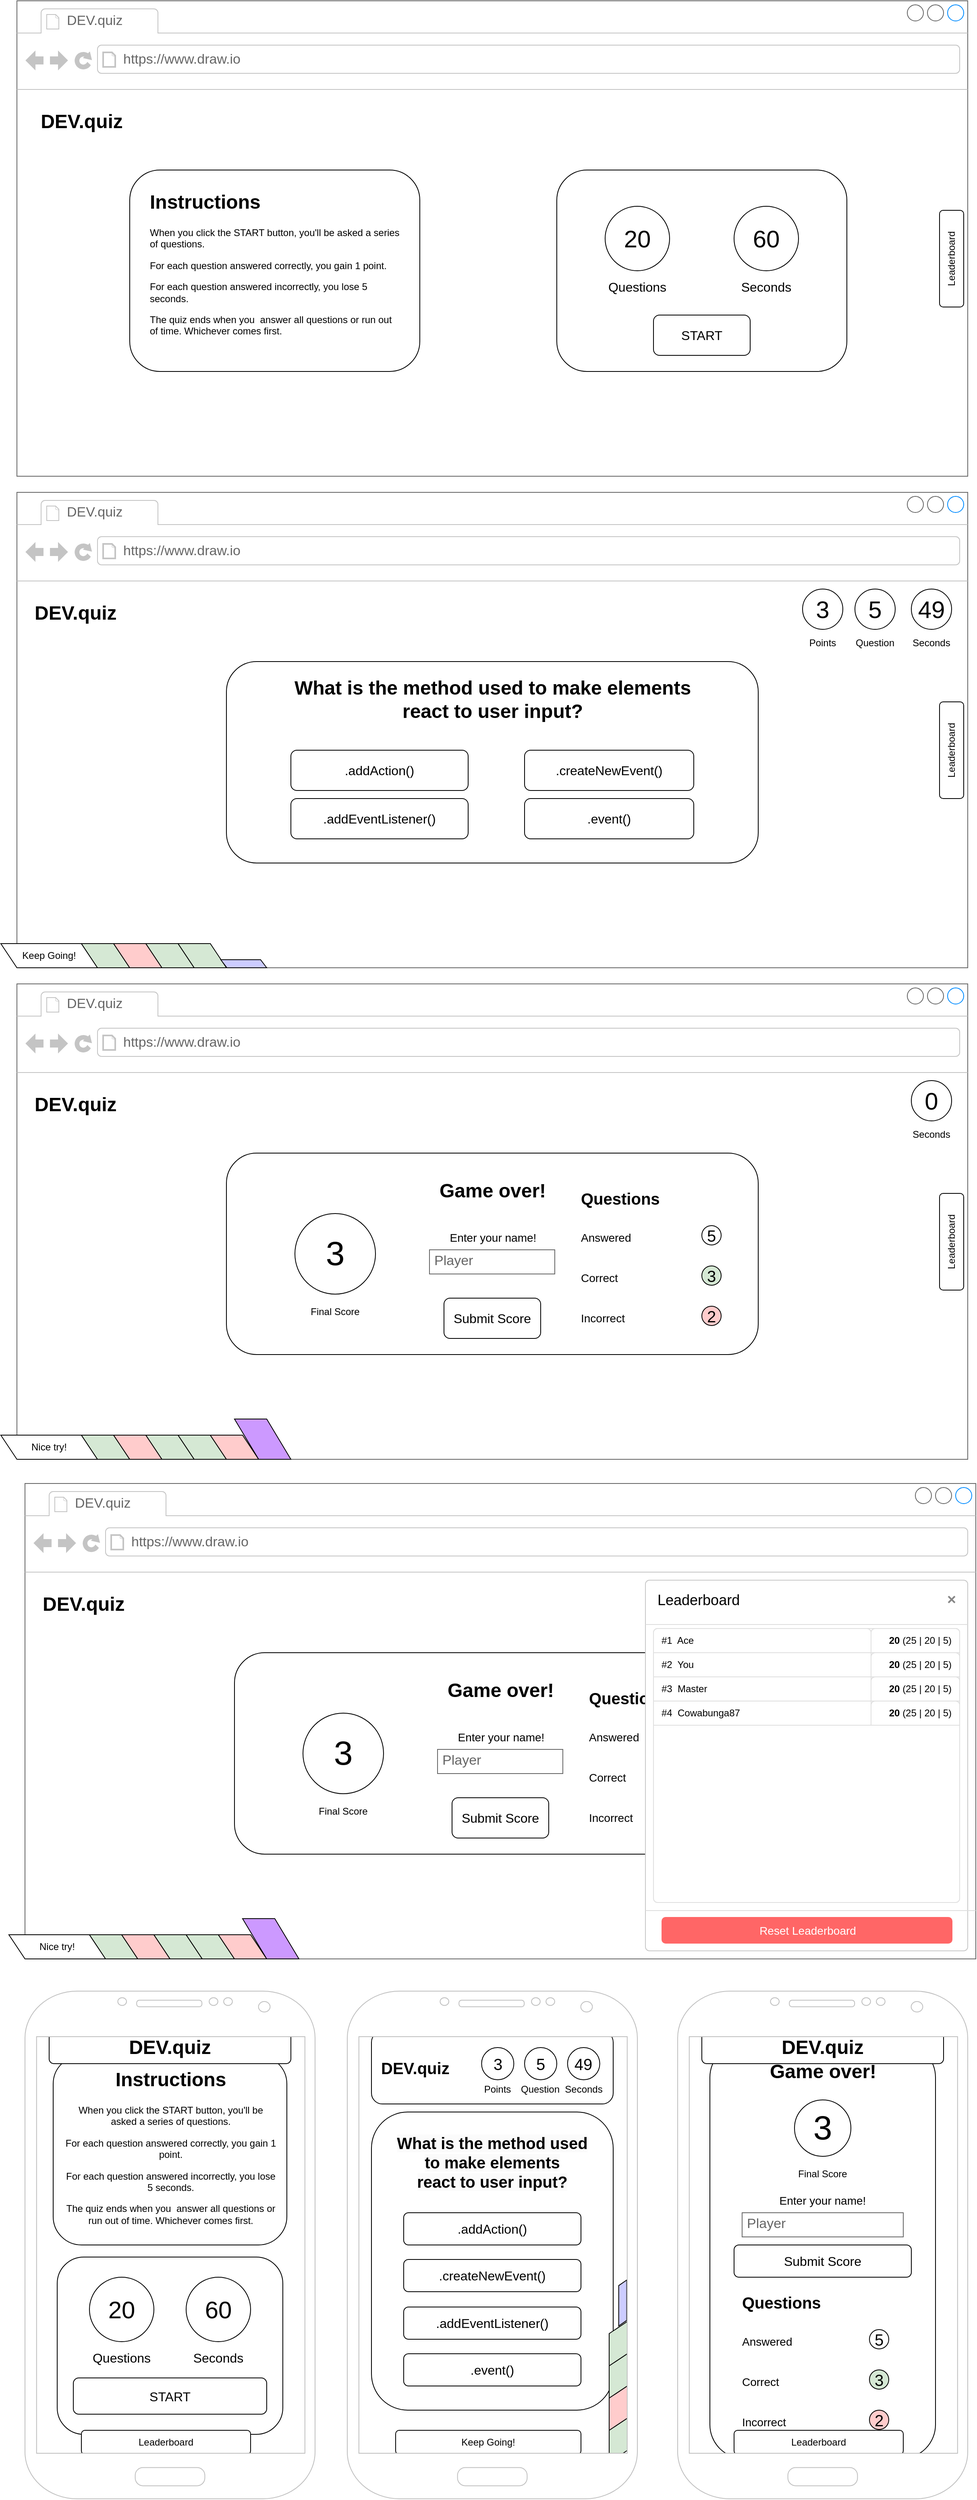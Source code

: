 <mxfile version="20.7.4" type="device"><diagram name="Page-1" id="c9db0220-8083-56f3-ca83-edcdcd058819"><mxGraphModel dx="2058" dy="1251" grid="1" gridSize="10" guides="1" tooltips="1" connect="1" arrows="1" fold="1" page="1" pageScale="1.5" pageWidth="826" pageHeight="1169" background="none" math="0" shadow="0"><root><mxCell id="0" style=";html=1;"/><mxCell id="1" style=";html=1;" parent="0"/><mxCell id="7qyBdyZXOdWrDE4_-yZq-1" value="" style="strokeWidth=1;shadow=0;dashed=0;align=center;html=1;shape=mxgraph.mockup.containers.browserWindow;rSize=0;strokeColor=#666666;strokeColor2=#008cff;strokeColor3=#c4c4c4;mainText=,;recursiveResize=0;" parent="1" vertex="1"><mxGeometry x="30" y="10" width="1180" height="590" as="geometry"/></mxCell><mxCell id="7qyBdyZXOdWrDE4_-yZq-2" value="DEV.quiz" style="strokeWidth=1;shadow=0;dashed=0;align=center;html=1;shape=mxgraph.mockup.containers.anchor;fontSize=17;fontColor=#666666;align=left;" parent="7qyBdyZXOdWrDE4_-yZq-1" vertex="1"><mxGeometry x="60" y="12" width="110" height="26" as="geometry"/></mxCell><mxCell id="7qyBdyZXOdWrDE4_-yZq-3" value="https://www.draw.io" style="strokeWidth=1;shadow=0;dashed=0;align=center;html=1;shape=mxgraph.mockup.containers.anchor;rSize=0;fontSize=17;fontColor=#666666;align=left;" parent="7qyBdyZXOdWrDE4_-yZq-1" vertex="1"><mxGeometry x="130" y="60" width="250" height="26" as="geometry"/></mxCell><mxCell id="7qyBdyZXOdWrDE4_-yZq-4" value="" style="rounded=1;whiteSpace=wrap;html=1;" parent="7qyBdyZXOdWrDE4_-yZq-1" vertex="1"><mxGeometry x="140" y="210" width="360" height="250" as="geometry"/></mxCell><mxCell id="7qyBdyZXOdWrDE4_-yZq-5" value="" style="rounded=1;whiteSpace=wrap;html=1;" parent="7qyBdyZXOdWrDE4_-yZq-1" vertex="1"><mxGeometry x="670" y="210" width="360" height="250" as="geometry"/></mxCell><mxCell id="7qyBdyZXOdWrDE4_-yZq-6" value="Leaderboard" style="rounded=1;whiteSpace=wrap;html=1;rotation=-90;" parent="7qyBdyZXOdWrDE4_-yZq-1" vertex="1"><mxGeometry x="1100" y="305" width="120" height="30" as="geometry"/></mxCell><mxCell id="7qyBdyZXOdWrDE4_-yZq-7" value="20" style="ellipse;whiteSpace=wrap;html=1;aspect=fixed;fontSize=30;" parent="7qyBdyZXOdWrDE4_-yZq-1" vertex="1"><mxGeometry x="730" y="255" width="80" height="80" as="geometry"/></mxCell><mxCell id="7qyBdyZXOdWrDE4_-yZq-8" value="60" style="ellipse;whiteSpace=wrap;html=1;aspect=fixed;fontSize=30;" parent="7qyBdyZXOdWrDE4_-yZq-1" vertex="1"><mxGeometry x="890" y="255" width="80" height="80" as="geometry"/></mxCell><mxCell id="7qyBdyZXOdWrDE4_-yZq-9" value="&lt;h1&gt;Instructions&lt;/h1&gt;&lt;p&gt;When you click the START button, you'll be asked a series of questions.&lt;/p&gt;&lt;p&gt;For each question answered correctly, you gain 1 point.&lt;/p&gt;&lt;p&gt;For each question answered incorrectly, you lose 5 seconds.&lt;/p&gt;&lt;p&gt;The quiz ends when you&amp;nbsp; answer all questions or run out of time. Whichever comes first.&lt;/p&gt;" style="text;html=1;strokeColor=none;fillColor=none;spacing=5;spacingTop=-20;whiteSpace=wrap;overflow=hidden;rounded=0;" parent="7qyBdyZXOdWrDE4_-yZq-1" vertex="1"><mxGeometry x="160" y="230" width="320" height="210" as="geometry"/></mxCell><mxCell id="7qyBdyZXOdWrDE4_-yZq-10" value="DEV.quiz" style="text;strokeColor=none;fillColor=none;html=1;fontSize=24;fontStyle=1;verticalAlign=middle;align=center;" parent="7qyBdyZXOdWrDE4_-yZq-1" vertex="1"><mxGeometry x="20" y="130" width="120" height="40" as="geometry"/></mxCell><mxCell id="7qyBdyZXOdWrDE4_-yZq-11" value="Questions" style="text;html=1;strokeColor=none;fillColor=none;align=center;verticalAlign=middle;whiteSpace=wrap;rounded=0;fontSize=16;" parent="7qyBdyZXOdWrDE4_-yZq-1" vertex="1"><mxGeometry x="730" y="340" width="80" height="30" as="geometry"/></mxCell><mxCell id="7qyBdyZXOdWrDE4_-yZq-12" value="Seconds" style="text;html=1;strokeColor=none;fillColor=none;align=center;verticalAlign=middle;whiteSpace=wrap;rounded=0;fontSize=16;" parent="7qyBdyZXOdWrDE4_-yZq-1" vertex="1"><mxGeometry x="890" y="340" width="80" height="30" as="geometry"/></mxCell><mxCell id="7qyBdyZXOdWrDE4_-yZq-13" value="START" style="rounded=1;whiteSpace=wrap;html=1;fontSize=16;" parent="7qyBdyZXOdWrDE4_-yZq-1" vertex="1"><mxGeometry x="790" y="390" width="120" height="50" as="geometry"/></mxCell><mxCell id="7qyBdyZXOdWrDE4_-yZq-14" value="" style="strokeWidth=1;shadow=0;dashed=0;align=center;html=1;shape=mxgraph.mockup.containers.browserWindow;rSize=0;strokeColor=#666666;strokeColor2=#008cff;strokeColor3=#c4c4c4;mainText=,;recursiveResize=0;" parent="1" vertex="1"><mxGeometry x="30" y="620" width="1180" height="590" as="geometry"/></mxCell><mxCell id="7qyBdyZXOdWrDE4_-yZq-15" value="DEV.quiz" style="strokeWidth=1;shadow=0;dashed=0;align=center;html=1;shape=mxgraph.mockup.containers.anchor;fontSize=17;fontColor=#666666;align=left;" parent="7qyBdyZXOdWrDE4_-yZq-14" vertex="1"><mxGeometry x="60" y="12" width="110" height="26" as="geometry"/></mxCell><mxCell id="7qyBdyZXOdWrDE4_-yZq-16" value="https://www.draw.io" style="strokeWidth=1;shadow=0;dashed=0;align=center;html=1;shape=mxgraph.mockup.containers.anchor;rSize=0;fontSize=17;fontColor=#666666;align=left;" parent="7qyBdyZXOdWrDE4_-yZq-14" vertex="1"><mxGeometry x="130" y="60" width="250" height="26" as="geometry"/></mxCell><mxCell id="7qyBdyZXOdWrDE4_-yZq-17" value="" style="rounded=1;whiteSpace=wrap;html=1;" parent="7qyBdyZXOdWrDE4_-yZq-14" vertex="1"><mxGeometry x="260" y="210" width="660" height="250" as="geometry"/></mxCell><mxCell id="7qyBdyZXOdWrDE4_-yZq-19" value="Leaderboard" style="rounded=1;whiteSpace=wrap;html=1;rotation=-90;" parent="7qyBdyZXOdWrDE4_-yZq-14" vertex="1"><mxGeometry x="1100" y="305" width="120" height="30" as="geometry"/></mxCell><mxCell id="7qyBdyZXOdWrDE4_-yZq-20" value="5" style="ellipse;whiteSpace=wrap;html=1;aspect=fixed;fontSize=30;" parent="7qyBdyZXOdWrDE4_-yZq-14" vertex="1"><mxGeometry x="1040" y="120" width="50" height="50" as="geometry"/></mxCell><mxCell id="7qyBdyZXOdWrDE4_-yZq-21" value="49" style="ellipse;whiteSpace=wrap;html=1;aspect=fixed;fontSize=30;" parent="7qyBdyZXOdWrDE4_-yZq-14" vertex="1"><mxGeometry x="1110" y="120" width="50" height="50" as="geometry"/></mxCell><mxCell id="7qyBdyZXOdWrDE4_-yZq-23" value="DEV.quiz" style="text;strokeColor=none;fillColor=none;html=1;fontSize=24;fontStyle=1;verticalAlign=middle;align=left;" parent="7qyBdyZXOdWrDE4_-yZq-14" vertex="1"><mxGeometry x="20" y="130" width="110" height="40" as="geometry"/></mxCell><mxCell id="7qyBdyZXOdWrDE4_-yZq-24" value="&lt;font style=&quot;font-size: 12px;&quot;&gt;Question&lt;/font&gt;" style="text;html=1;strokeColor=none;fillColor=none;align=center;verticalAlign=middle;whiteSpace=wrap;rounded=0;fontSize=16;" parent="7qyBdyZXOdWrDE4_-yZq-14" vertex="1"><mxGeometry x="1025" y="170" width="80" height="30" as="geometry"/></mxCell><mxCell id="7qyBdyZXOdWrDE4_-yZq-27" value="&lt;font style=&quot;font-size: 12px;&quot;&gt;Seconds&lt;/font&gt;" style="text;html=1;strokeColor=none;fillColor=none;align=center;verticalAlign=middle;whiteSpace=wrap;rounded=0;fontSize=16;" parent="7qyBdyZXOdWrDE4_-yZq-14" vertex="1"><mxGeometry x="1095" y="170" width="80" height="30" as="geometry"/></mxCell><mxCell id="7qyBdyZXOdWrDE4_-yZq-28" value="What is the method used to make elements&lt;br&gt;react to user input?" style="text;strokeColor=none;fillColor=none;html=1;fontSize=24;fontStyle=1;verticalAlign=middle;align=center;" parent="7qyBdyZXOdWrDE4_-yZq-14" vertex="1"><mxGeometry x="280" y="227" width="620" height="60" as="geometry"/></mxCell><mxCell id="7qyBdyZXOdWrDE4_-yZq-29" value=".addAction()" style="rounded=1;whiteSpace=wrap;html=1;fontSize=16;" parent="7qyBdyZXOdWrDE4_-yZq-14" vertex="1"><mxGeometry x="340" y="320" width="220" height="50" as="geometry"/></mxCell><mxCell id="7qyBdyZXOdWrDE4_-yZq-30" value=".addEventListener()" style="rounded=1;whiteSpace=wrap;html=1;fontSize=16;" parent="7qyBdyZXOdWrDE4_-yZq-14" vertex="1"><mxGeometry x="340" y="380" width="220" height="50" as="geometry"/></mxCell><mxCell id="7qyBdyZXOdWrDE4_-yZq-31" value=".createNewEvent()" style="rounded=1;whiteSpace=wrap;html=1;fontSize=16;" parent="7qyBdyZXOdWrDE4_-yZq-14" vertex="1"><mxGeometry x="630" y="320" width="210" height="50" as="geometry"/></mxCell><mxCell id="7qyBdyZXOdWrDE4_-yZq-32" value=".event()" style="rounded=1;whiteSpace=wrap;html=1;fontSize=16;" parent="7qyBdyZXOdWrDE4_-yZq-14" vertex="1"><mxGeometry x="630" y="380" width="210" height="50" as="geometry"/></mxCell><mxCell id="7qyBdyZXOdWrDE4_-yZq-33" value="Keep Going!" style="shape=parallelogram;perimeter=parallelogramPerimeter;whiteSpace=wrap;html=1;fixedSize=1;fontSize=12;flipH=1;" parent="7qyBdyZXOdWrDE4_-yZq-14" vertex="1"><mxGeometry x="-20" y="560" width="120" height="30" as="geometry"/></mxCell><mxCell id="7qyBdyZXOdWrDE4_-yZq-34" value="" style="shape=parallelogram;perimeter=parallelogramPerimeter;whiteSpace=wrap;html=1;fixedSize=1;fontSize=12;flipH=1;fillColor=#D5E8D4;" parent="7qyBdyZXOdWrDE4_-yZq-14" vertex="1"><mxGeometry x="80" y="560" width="60" height="30" as="geometry"/></mxCell><mxCell id="7qyBdyZXOdWrDE4_-yZq-35" value="" style="shape=parallelogram;perimeter=parallelogramPerimeter;whiteSpace=wrap;html=1;fixedSize=1;fontSize=12;flipH=1;fillColor=#FFCCCC;" parent="7qyBdyZXOdWrDE4_-yZq-14" vertex="1"><mxGeometry x="120" y="560" width="60" height="30" as="geometry"/></mxCell><mxCell id="7qyBdyZXOdWrDE4_-yZq-36" value="" style="shape=parallelogram;perimeter=parallelogramPerimeter;whiteSpace=wrap;html=1;fixedSize=1;fontSize=12;flipH=1;fillColor=#D5E8D4;" parent="7qyBdyZXOdWrDE4_-yZq-14" vertex="1"><mxGeometry x="160" y="560" width="60" height="30" as="geometry"/></mxCell><mxCell id="7qyBdyZXOdWrDE4_-yZq-37" value="" style="shape=parallelogram;perimeter=parallelogramPerimeter;whiteSpace=wrap;html=1;fixedSize=1;fontSize=12;flipH=1;fillColor=#D5E8D4;" parent="7qyBdyZXOdWrDE4_-yZq-14" vertex="1"><mxGeometry x="200" y="560" width="60" height="30" as="geometry"/></mxCell><mxCell id="7qyBdyZXOdWrDE4_-yZq-38" value="" style="shape=parallelogram;perimeter=parallelogramPerimeter;whiteSpace=wrap;html=1;fixedSize=1;fontSize=12;flipH=1;fillColor=#CCCCFF;size=7.6;" parent="7qyBdyZXOdWrDE4_-yZq-14" vertex="1"><mxGeometry x="253" y="580" width="57" height="10" as="geometry"/></mxCell><mxCell id="7qyBdyZXOdWrDE4_-yZq-39" value="3" style="ellipse;whiteSpace=wrap;html=1;aspect=fixed;fontSize=30;" parent="7qyBdyZXOdWrDE4_-yZq-14" vertex="1"><mxGeometry x="975" y="120" width="50" height="50" as="geometry"/></mxCell><mxCell id="7qyBdyZXOdWrDE4_-yZq-40" value="&lt;font style=&quot;font-size: 12px;&quot;&gt;Points&lt;/font&gt;" style="text;html=1;strokeColor=none;fillColor=none;align=center;verticalAlign=middle;whiteSpace=wrap;rounded=0;fontSize=16;" parent="7qyBdyZXOdWrDE4_-yZq-14" vertex="1"><mxGeometry x="960" y="170" width="80" height="30" as="geometry"/></mxCell><mxCell id="7qyBdyZXOdWrDE4_-yZq-41" value="" style="strokeWidth=1;shadow=0;dashed=0;align=center;html=1;shape=mxgraph.mockup.containers.browserWindow;rSize=0;strokeColor=#666666;strokeColor2=#008cff;strokeColor3=#c4c4c4;mainText=,;recursiveResize=0;" parent="1" vertex="1"><mxGeometry x="30" y="1230" width="1180" height="590" as="geometry"/></mxCell><mxCell id="7qyBdyZXOdWrDE4_-yZq-42" value="DEV.quiz" style="strokeWidth=1;shadow=0;dashed=0;align=center;html=1;shape=mxgraph.mockup.containers.anchor;fontSize=17;fontColor=#666666;align=left;" parent="7qyBdyZXOdWrDE4_-yZq-41" vertex="1"><mxGeometry x="60" y="12" width="110" height="26" as="geometry"/></mxCell><mxCell id="7qyBdyZXOdWrDE4_-yZq-43" value="https://www.draw.io" style="strokeWidth=1;shadow=0;dashed=0;align=center;html=1;shape=mxgraph.mockup.containers.anchor;rSize=0;fontSize=17;fontColor=#666666;align=left;" parent="7qyBdyZXOdWrDE4_-yZq-41" vertex="1"><mxGeometry x="130" y="60" width="250" height="26" as="geometry"/></mxCell><mxCell id="7qyBdyZXOdWrDE4_-yZq-44" value="" style="rounded=1;whiteSpace=wrap;html=1;" parent="7qyBdyZXOdWrDE4_-yZq-41" vertex="1"><mxGeometry x="260" y="210" width="660" height="250" as="geometry"/></mxCell><mxCell id="7qyBdyZXOdWrDE4_-yZq-45" value="Leaderboard" style="rounded=1;whiteSpace=wrap;html=1;rotation=-90;" parent="7qyBdyZXOdWrDE4_-yZq-41" vertex="1"><mxGeometry x="1100" y="305" width="120" height="30" as="geometry"/></mxCell><mxCell id="7qyBdyZXOdWrDE4_-yZq-47" value="0" style="ellipse;whiteSpace=wrap;html=1;aspect=fixed;fontSize=30;" parent="7qyBdyZXOdWrDE4_-yZq-41" vertex="1"><mxGeometry x="1110" y="120" width="50" height="50" as="geometry"/></mxCell><mxCell id="7qyBdyZXOdWrDE4_-yZq-48" value="DEV.quiz" style="text;strokeColor=none;fillColor=none;html=1;fontSize=24;fontStyle=1;verticalAlign=middle;align=left;" parent="7qyBdyZXOdWrDE4_-yZq-41" vertex="1"><mxGeometry x="20" y="130" width="110" height="40" as="geometry"/></mxCell><mxCell id="7qyBdyZXOdWrDE4_-yZq-50" value="&lt;font style=&quot;font-size: 12px;&quot;&gt;Seconds&lt;/font&gt;" style="text;html=1;strokeColor=none;fillColor=none;align=center;verticalAlign=middle;whiteSpace=wrap;rounded=0;fontSize=16;" parent="7qyBdyZXOdWrDE4_-yZq-41" vertex="1"><mxGeometry x="1095" y="170" width="80" height="30" as="geometry"/></mxCell><mxCell id="7qyBdyZXOdWrDE4_-yZq-51" value="Game over!" style="text;strokeColor=none;fillColor=none;html=1;fontSize=24;fontStyle=1;verticalAlign=middle;align=center;" parent="7qyBdyZXOdWrDE4_-yZq-41" vertex="1"><mxGeometry x="280" y="227" width="620" height="60" as="geometry"/></mxCell><mxCell id="7qyBdyZXOdWrDE4_-yZq-56" value="Nice try!" style="shape=parallelogram;perimeter=parallelogramPerimeter;whiteSpace=wrap;html=1;fixedSize=1;fontSize=12;flipH=1;" parent="7qyBdyZXOdWrDE4_-yZq-41" vertex="1"><mxGeometry x="-20" y="560" width="120" height="30" as="geometry"/></mxCell><mxCell id="7qyBdyZXOdWrDE4_-yZq-57" value="" style="shape=parallelogram;perimeter=parallelogramPerimeter;whiteSpace=wrap;html=1;fixedSize=1;fontSize=12;flipH=1;fillColor=#D5E8D4;" parent="7qyBdyZXOdWrDE4_-yZq-41" vertex="1"><mxGeometry x="80" y="560" width="60" height="30" as="geometry"/></mxCell><mxCell id="7qyBdyZXOdWrDE4_-yZq-58" value="" style="shape=parallelogram;perimeter=parallelogramPerimeter;whiteSpace=wrap;html=1;fixedSize=1;fontSize=12;flipH=1;fillColor=#FFCCCC;" parent="7qyBdyZXOdWrDE4_-yZq-41" vertex="1"><mxGeometry x="120" y="560" width="60" height="30" as="geometry"/></mxCell><mxCell id="7qyBdyZXOdWrDE4_-yZq-59" value="" style="shape=parallelogram;perimeter=parallelogramPerimeter;whiteSpace=wrap;html=1;fixedSize=1;fontSize=12;flipH=1;fillColor=#D5E8D4;" parent="7qyBdyZXOdWrDE4_-yZq-41" vertex="1"><mxGeometry x="160" y="560" width="60" height="30" as="geometry"/></mxCell><mxCell id="7qyBdyZXOdWrDE4_-yZq-60" value="" style="shape=parallelogram;perimeter=parallelogramPerimeter;whiteSpace=wrap;html=1;fixedSize=1;fontSize=12;flipH=1;fillColor=#D5E8D4;" parent="7qyBdyZXOdWrDE4_-yZq-41" vertex="1"><mxGeometry x="200" y="560" width="60" height="30" as="geometry"/></mxCell><mxCell id="7qyBdyZXOdWrDE4_-yZq-62" value="&lt;font style=&quot;font-size: 42px;&quot;&gt;3&lt;/font&gt;" style="ellipse;whiteSpace=wrap;html=1;aspect=fixed;fontSize=30;" parent="7qyBdyZXOdWrDE4_-yZq-41" vertex="1"><mxGeometry x="345" y="285" width="100" height="100" as="geometry"/></mxCell><mxCell id="7qyBdyZXOdWrDE4_-yZq-63" value="&lt;font style=&quot;font-size: 12px;&quot;&gt;Final Score&lt;/font&gt;" style="text;html=1;strokeColor=none;fillColor=none;align=center;verticalAlign=middle;whiteSpace=wrap;rounded=0;fontSize=16;" parent="7qyBdyZXOdWrDE4_-yZq-41" vertex="1"><mxGeometry x="355" y="390" width="80" height="30" as="geometry"/></mxCell><mxCell id="7qyBdyZXOdWrDE4_-yZq-64" value="" style="shape=parallelogram;perimeter=parallelogramPerimeter;whiteSpace=wrap;html=1;fixedSize=1;fontSize=12;flipH=1;fillColor=#FFCCCC;" parent="7qyBdyZXOdWrDE4_-yZq-41" vertex="1"><mxGeometry x="240" y="560" width="60" height="30" as="geometry"/></mxCell><mxCell id="7qyBdyZXOdWrDE4_-yZq-65" value="" style="shape=parallelogram;perimeter=parallelogramPerimeter;whiteSpace=wrap;html=1;fixedSize=1;fontSize=12;flipH=1;fillColor=#CC99FF;fillStyle=auto;size=30;" parent="7qyBdyZXOdWrDE4_-yZq-41" vertex="1"><mxGeometry x="270" y="540" width="70" height="50" as="geometry"/></mxCell><mxCell id="7qyBdyZXOdWrDE4_-yZq-66" value="Submit Score" style="rounded=1;whiteSpace=wrap;html=1;fontSize=16;" parent="7qyBdyZXOdWrDE4_-yZq-41" vertex="1"><mxGeometry x="530" y="390" width="120" height="50" as="geometry"/></mxCell><mxCell id="7qyBdyZXOdWrDE4_-yZq-67" value="Player" style="strokeWidth=1;shadow=0;dashed=0;align=center;html=1;shape=mxgraph.mockup.text.textBox;fontColor=#666666;align=left;fontSize=17;spacingLeft=4;spacingTop=-3;strokeColor=#666666;mainText=;fillStyle=auto;fillColor=#FFFFFF;" parent="7qyBdyZXOdWrDE4_-yZq-41" vertex="1"><mxGeometry x="512" y="330" width="155.5" height="30" as="geometry"/></mxCell><mxCell id="7qyBdyZXOdWrDE4_-yZq-68" value="&lt;font style=&quot;font-size: 14px;&quot;&gt;Enter your name!&lt;/font&gt;" style="text;html=1;strokeColor=none;fillColor=none;align=center;verticalAlign=middle;whiteSpace=wrap;rounded=0;fillStyle=auto;fontSize=12;" parent="7qyBdyZXOdWrDE4_-yZq-41" vertex="1"><mxGeometry x="512" y="300" width="158" height="30" as="geometry"/></mxCell><mxCell id="7qyBdyZXOdWrDE4_-yZq-71" value="" style="html=1;shadow=0;dashed=0;shape=mxgraph.bootstrap.rrect;rSize=5;strokeColor=none;html=1;whiteSpace=wrap;fillColor=#ffffff;fontColor=#000000;verticalAlign=bottom;align=left;spacing=20;spacingBottom=130;fontSize=14;fillStyle=auto;" parent="7qyBdyZXOdWrDE4_-yZq-41" vertex="1"><mxGeometry x="690" y="240" width="200" height="200" as="geometry"/></mxCell><mxCell id="7qyBdyZXOdWrDE4_-yZq-73" value="&lt;b&gt;&lt;font style=&quot;font-size: 20px&quot;&gt;Questions&lt;/font&gt;&lt;/b&gt;" style="perimeter=none;html=1;whiteSpace=wrap;fillColor=none;strokeColor=none;resizeWidth=1;verticalAlign=top;align=left;spacing=20;spacingTop=-10;fontSize=14;fillStyle=auto;spacingLeft=-10;" parent="7qyBdyZXOdWrDE4_-yZq-71" vertex="1"><mxGeometry width="200" height="50" relative="1" as="geometry"><mxPoint as="offset"/></mxGeometry></mxCell><mxCell id="7qyBdyZXOdWrDE4_-yZq-74" value="Answered" style="html=1;shadow=0;dashed=0;strokeColor=none;fontSize=14;fillColor=none;perimeter=none;whiteSpace=wrap;resizeWidth=1;align=left;spacing=10;fillStyle=auto;" parent="7qyBdyZXOdWrDE4_-yZq-71" vertex="1"><mxGeometry width="200" height="50" relative="1" as="geometry"><mxPoint y="50" as="offset"/></mxGeometry></mxCell><mxCell id="7qyBdyZXOdWrDE4_-yZq-75" value="Correct" style="strokeColor=inherit;fillColor=inherit;gradientColor=inherit;fontColor=inherit;html=1;shadow=0;dashed=0;perimeter=none;fontSize=14;whiteSpace=wrap;resizeWidth=1;align=left;spacing=10;fillStyle=auto;" parent="7qyBdyZXOdWrDE4_-yZq-71" vertex="1"><mxGeometry width="200" height="50" relative="1" as="geometry"><mxPoint y="100" as="offset"/></mxGeometry></mxCell><mxCell id="7qyBdyZXOdWrDE4_-yZq-76" value="Incorrect" style="strokeColor=inherit;fillColor=inherit;gradientColor=inherit;fontColor=inherit;html=1;shadow=0;dashed=0;shape=mxgraph.bootstrap.bottomButton;rSize=5;perimeter=none;fontSize=14;whiteSpace=wrap;resizeWidth=1;resizeHeight=0;align=left;spacing=10;fillStyle=auto;" parent="7qyBdyZXOdWrDE4_-yZq-71" vertex="1"><mxGeometry width="200" height="50" relative="1" as="geometry"><mxPoint y="150" as="offset"/></mxGeometry></mxCell><mxCell id="7qyBdyZXOdWrDE4_-yZq-46" value="5" style="ellipse;whiteSpace=wrap;html=1;aspect=fixed;fontSize=20;" parent="7qyBdyZXOdWrDE4_-yZq-71" vertex="1"><mxGeometry x="160" y="60" width="24" height="24" as="geometry"/></mxCell><mxCell id="7qyBdyZXOdWrDE4_-yZq-69" value="3" style="ellipse;whiteSpace=wrap;html=1;aspect=fixed;fontSize=20;fillColor=#D5E8D4;" parent="7qyBdyZXOdWrDE4_-yZq-71" vertex="1"><mxGeometry x="160" y="110" width="24" height="24" as="geometry"/></mxCell><mxCell id="7qyBdyZXOdWrDE4_-yZq-70" value="2" style="ellipse;whiteSpace=wrap;html=1;aspect=fixed;fontSize=20;fillColor=#FFCCCC;" parent="7qyBdyZXOdWrDE4_-yZq-71" vertex="1"><mxGeometry x="160" y="160" width="24" height="24" as="geometry"/></mxCell><mxCell id="7qyBdyZXOdWrDE4_-yZq-80" value="" style="strokeWidth=1;shadow=0;dashed=0;align=center;html=1;shape=mxgraph.mockup.containers.browserWindow;rSize=0;strokeColor=#666666;strokeColor2=#008cff;strokeColor3=#c4c4c4;mainText=,;recursiveResize=0;" parent="1" vertex="1"><mxGeometry x="40" y="1850" width="1180" height="590" as="geometry"/></mxCell><mxCell id="7qyBdyZXOdWrDE4_-yZq-81" value="DEV.quiz" style="strokeWidth=1;shadow=0;dashed=0;align=center;html=1;shape=mxgraph.mockup.containers.anchor;fontSize=17;fontColor=#666666;align=left;" parent="7qyBdyZXOdWrDE4_-yZq-80" vertex="1"><mxGeometry x="60" y="12" width="110" height="26" as="geometry"/></mxCell><mxCell id="7qyBdyZXOdWrDE4_-yZq-82" value="https://www.draw.io" style="strokeWidth=1;shadow=0;dashed=0;align=center;html=1;shape=mxgraph.mockup.containers.anchor;rSize=0;fontSize=17;fontColor=#666666;align=left;" parent="7qyBdyZXOdWrDE4_-yZq-80" vertex="1"><mxGeometry x="130" y="60" width="250" height="26" as="geometry"/></mxCell><mxCell id="7qyBdyZXOdWrDE4_-yZq-83" value="" style="rounded=1;whiteSpace=wrap;html=1;" parent="7qyBdyZXOdWrDE4_-yZq-80" vertex="1"><mxGeometry x="260" y="210" width="660" height="250" as="geometry"/></mxCell><mxCell id="7qyBdyZXOdWrDE4_-yZq-85" value="0" style="ellipse;whiteSpace=wrap;html=1;aspect=fixed;fontSize=30;" parent="7qyBdyZXOdWrDE4_-yZq-80" vertex="1"><mxGeometry x="1110" y="120" width="50" height="50" as="geometry"/></mxCell><mxCell id="7qyBdyZXOdWrDE4_-yZq-86" value="DEV.quiz" style="text;strokeColor=none;fillColor=none;html=1;fontSize=24;fontStyle=1;verticalAlign=middle;align=left;" parent="7qyBdyZXOdWrDE4_-yZq-80" vertex="1"><mxGeometry x="20" y="130" width="110" height="40" as="geometry"/></mxCell><mxCell id="7qyBdyZXOdWrDE4_-yZq-87" value="&lt;font style=&quot;font-size: 12px;&quot;&gt;Seconds&lt;/font&gt;" style="text;html=1;strokeColor=none;fillColor=none;align=center;verticalAlign=middle;whiteSpace=wrap;rounded=0;fontSize=16;" parent="7qyBdyZXOdWrDE4_-yZq-80" vertex="1"><mxGeometry x="1095" y="170" width="80" height="30" as="geometry"/></mxCell><mxCell id="7qyBdyZXOdWrDE4_-yZq-88" value="Game over!" style="text;strokeColor=none;fillColor=none;html=1;fontSize=24;fontStyle=1;verticalAlign=middle;align=center;" parent="7qyBdyZXOdWrDE4_-yZq-80" vertex="1"><mxGeometry x="280" y="227" width="620" height="60" as="geometry"/></mxCell><mxCell id="7qyBdyZXOdWrDE4_-yZq-89" value="Nice try!" style="shape=parallelogram;perimeter=parallelogramPerimeter;whiteSpace=wrap;html=1;fixedSize=1;fontSize=12;flipH=1;" parent="7qyBdyZXOdWrDE4_-yZq-80" vertex="1"><mxGeometry x="-20" y="560" width="120" height="30" as="geometry"/></mxCell><mxCell id="7qyBdyZXOdWrDE4_-yZq-90" value="" style="shape=parallelogram;perimeter=parallelogramPerimeter;whiteSpace=wrap;html=1;fixedSize=1;fontSize=12;flipH=1;fillColor=#D5E8D4;" parent="7qyBdyZXOdWrDE4_-yZq-80" vertex="1"><mxGeometry x="80" y="560" width="60" height="30" as="geometry"/></mxCell><mxCell id="7qyBdyZXOdWrDE4_-yZq-91" value="" style="shape=parallelogram;perimeter=parallelogramPerimeter;whiteSpace=wrap;html=1;fixedSize=1;fontSize=12;flipH=1;fillColor=#FFCCCC;" parent="7qyBdyZXOdWrDE4_-yZq-80" vertex="1"><mxGeometry x="120" y="560" width="60" height="30" as="geometry"/></mxCell><mxCell id="7qyBdyZXOdWrDE4_-yZq-92" value="" style="shape=parallelogram;perimeter=parallelogramPerimeter;whiteSpace=wrap;html=1;fixedSize=1;fontSize=12;flipH=1;fillColor=#D5E8D4;" parent="7qyBdyZXOdWrDE4_-yZq-80" vertex="1"><mxGeometry x="160" y="560" width="60" height="30" as="geometry"/></mxCell><mxCell id="7qyBdyZXOdWrDE4_-yZq-93" value="" style="shape=parallelogram;perimeter=parallelogramPerimeter;whiteSpace=wrap;html=1;fixedSize=1;fontSize=12;flipH=1;fillColor=#D5E8D4;" parent="7qyBdyZXOdWrDE4_-yZq-80" vertex="1"><mxGeometry x="200" y="560" width="60" height="30" as="geometry"/></mxCell><mxCell id="7qyBdyZXOdWrDE4_-yZq-94" value="&lt;font style=&quot;font-size: 42px;&quot;&gt;3&lt;/font&gt;" style="ellipse;whiteSpace=wrap;html=1;aspect=fixed;fontSize=30;" parent="7qyBdyZXOdWrDE4_-yZq-80" vertex="1"><mxGeometry x="345" y="285" width="100" height="100" as="geometry"/></mxCell><mxCell id="7qyBdyZXOdWrDE4_-yZq-95" value="&lt;font style=&quot;font-size: 12px;&quot;&gt;Final Score&lt;/font&gt;" style="text;html=1;strokeColor=none;fillColor=none;align=center;verticalAlign=middle;whiteSpace=wrap;rounded=0;fontSize=16;" parent="7qyBdyZXOdWrDE4_-yZq-80" vertex="1"><mxGeometry x="355" y="390" width="80" height="30" as="geometry"/></mxCell><mxCell id="7qyBdyZXOdWrDE4_-yZq-96" value="" style="shape=parallelogram;perimeter=parallelogramPerimeter;whiteSpace=wrap;html=1;fixedSize=1;fontSize=12;flipH=1;fillColor=#FFCCCC;" parent="7qyBdyZXOdWrDE4_-yZq-80" vertex="1"><mxGeometry x="240" y="560" width="60" height="30" as="geometry"/></mxCell><mxCell id="7qyBdyZXOdWrDE4_-yZq-97" value="" style="shape=parallelogram;perimeter=parallelogramPerimeter;whiteSpace=wrap;html=1;fixedSize=1;fontSize=12;flipH=1;fillColor=#CC99FF;fillStyle=auto;size=30;" parent="7qyBdyZXOdWrDE4_-yZq-80" vertex="1"><mxGeometry x="270" y="540" width="70" height="50" as="geometry"/></mxCell><mxCell id="7qyBdyZXOdWrDE4_-yZq-98" value="Submit Score" style="rounded=1;whiteSpace=wrap;html=1;fontSize=16;" parent="7qyBdyZXOdWrDE4_-yZq-80" vertex="1"><mxGeometry x="530" y="390" width="120" height="50" as="geometry"/></mxCell><mxCell id="7qyBdyZXOdWrDE4_-yZq-99" value="Player" style="strokeWidth=1;shadow=0;dashed=0;align=center;html=1;shape=mxgraph.mockup.text.textBox;fontColor=#666666;align=left;fontSize=17;spacingLeft=4;spacingTop=-3;strokeColor=#666666;mainText=;fillStyle=auto;fillColor=#FFFFFF;" parent="7qyBdyZXOdWrDE4_-yZq-80" vertex="1"><mxGeometry x="512" y="330" width="155.5" height="30" as="geometry"/></mxCell><mxCell id="7qyBdyZXOdWrDE4_-yZq-100" value="&lt;font style=&quot;font-size: 14px;&quot;&gt;Enter your name!&lt;/font&gt;" style="text;html=1;strokeColor=none;fillColor=none;align=center;verticalAlign=middle;whiteSpace=wrap;rounded=0;fillStyle=auto;fontSize=12;" parent="7qyBdyZXOdWrDE4_-yZq-80" vertex="1"><mxGeometry x="512" y="300" width="158" height="30" as="geometry"/></mxCell><mxCell id="7qyBdyZXOdWrDE4_-yZq-101" value="" style="html=1;shadow=0;dashed=0;shape=mxgraph.bootstrap.rrect;rSize=5;strokeColor=none;html=1;whiteSpace=wrap;fillColor=#ffffff;fontColor=#000000;verticalAlign=bottom;align=left;spacing=20;spacingBottom=130;fontSize=14;fillStyle=auto;" parent="7qyBdyZXOdWrDE4_-yZq-80" vertex="1"><mxGeometry x="690" y="240" width="200" height="200" as="geometry"/></mxCell><mxCell id="7qyBdyZXOdWrDE4_-yZq-102" value="&lt;b&gt;&lt;font style=&quot;font-size: 20px&quot;&gt;Questions&lt;/font&gt;&lt;/b&gt;" style="perimeter=none;html=1;whiteSpace=wrap;fillColor=none;strokeColor=none;resizeWidth=1;verticalAlign=top;align=left;spacing=20;spacingTop=-10;fontSize=14;fillStyle=auto;spacingLeft=-10;" parent="7qyBdyZXOdWrDE4_-yZq-101" vertex="1"><mxGeometry width="200" height="50" relative="1" as="geometry"><mxPoint as="offset"/></mxGeometry></mxCell><mxCell id="7qyBdyZXOdWrDE4_-yZq-103" value="Answered" style="html=1;shadow=0;dashed=0;strokeColor=none;fontSize=14;fillColor=none;perimeter=none;whiteSpace=wrap;resizeWidth=1;align=left;spacing=10;fillStyle=auto;" parent="7qyBdyZXOdWrDE4_-yZq-101" vertex="1"><mxGeometry width="200" height="50" relative="1" as="geometry"><mxPoint y="50" as="offset"/></mxGeometry></mxCell><mxCell id="7qyBdyZXOdWrDE4_-yZq-104" value="Correct" style="strokeColor=inherit;fillColor=inherit;gradientColor=inherit;fontColor=inherit;html=1;shadow=0;dashed=0;perimeter=none;fontSize=14;whiteSpace=wrap;resizeWidth=1;align=left;spacing=10;fillStyle=auto;" parent="7qyBdyZXOdWrDE4_-yZq-101" vertex="1"><mxGeometry width="200" height="50" relative="1" as="geometry"><mxPoint y="100" as="offset"/></mxGeometry></mxCell><mxCell id="7qyBdyZXOdWrDE4_-yZq-105" value="Incorrect" style="strokeColor=inherit;fillColor=inherit;gradientColor=inherit;fontColor=inherit;html=1;shadow=0;dashed=0;shape=mxgraph.bootstrap.bottomButton;rSize=5;perimeter=none;fontSize=14;whiteSpace=wrap;resizeWidth=1;resizeHeight=0;align=left;spacing=10;fillStyle=auto;" parent="7qyBdyZXOdWrDE4_-yZq-101" vertex="1"><mxGeometry width="200" height="50" relative="1" as="geometry"><mxPoint y="150" as="offset"/></mxGeometry></mxCell><mxCell id="7qyBdyZXOdWrDE4_-yZq-106" value="5" style="ellipse;whiteSpace=wrap;html=1;aspect=fixed;fontSize=20;" parent="7qyBdyZXOdWrDE4_-yZq-101" vertex="1"><mxGeometry x="160" y="60" width="24" height="24" as="geometry"/></mxCell><mxCell id="7qyBdyZXOdWrDE4_-yZq-107" value="3" style="ellipse;whiteSpace=wrap;html=1;aspect=fixed;fontSize=20;fillColor=#D5E8D4;" parent="7qyBdyZXOdWrDE4_-yZq-101" vertex="1"><mxGeometry x="160" y="110" width="24" height="24" as="geometry"/></mxCell><mxCell id="7qyBdyZXOdWrDE4_-yZq-108" value="2" style="ellipse;whiteSpace=wrap;html=1;aspect=fixed;fontSize=20;fillColor=#FFCCCC;" parent="7qyBdyZXOdWrDE4_-yZq-101" vertex="1"><mxGeometry x="160" y="160" width="24" height="24" as="geometry"/></mxCell><mxCell id="7qyBdyZXOdWrDE4_-yZq-109" value="Leaderboard" style="html=1;shadow=0;dashed=0;shape=mxgraph.bootstrap.rrect;rSize=5;html=1;strokeColor=#C8C8C8;fillColor=#ffffff;whiteSpace=wrap;verticalAlign=top;align=left;fontSize=18;spacing=15;spacingTop=-5;fillStyle=auto;" parent="7qyBdyZXOdWrDE4_-yZq-80" vertex="1"><mxGeometry x="770" y="120" width="400" height="460" as="geometry"/></mxCell><mxCell id="7qyBdyZXOdWrDE4_-yZq-110" value="" style="shape=line;strokeColor=#dddddd;resizeWidth=1;fillStyle=auto;fontSize=20;fillColor=#FFCCCC;" parent="7qyBdyZXOdWrDE4_-yZq-109" vertex="1"><mxGeometry width="400" height="10" relative="1" as="geometry"><mxPoint y="50" as="offset"/></mxGeometry></mxCell><mxCell id="7qyBdyZXOdWrDE4_-yZq-111" value="" style="html=1;shadow=0;dashed=0;shape=mxgraph.bootstrap.x;strokeColor=#868686;strokeWidth=2;fillStyle=auto;fontSize=20;fillColor=#FFCCCC;" parent="7qyBdyZXOdWrDE4_-yZq-109" vertex="1"><mxGeometry x="1" width="8" height="8" relative="1" as="geometry"><mxPoint x="-24" y="20" as="offset"/></mxGeometry></mxCell><mxCell id="7qyBdyZXOdWrDE4_-yZq-113" value="" style="shape=line;strokeColor=#dddddd;resizeWidth=1;fillStyle=auto;fontSize=20;fillColor=#FFCCCC;" parent="7qyBdyZXOdWrDE4_-yZq-109" vertex="1"><mxGeometry width="410" height="40" relative="1" as="geometry"><mxPoint y="390" as="offset"/></mxGeometry></mxCell><mxCell id="7qyBdyZXOdWrDE4_-yZq-114" value="Reset Leaderboard" style="html=1;shadow=0;dashed=0;shape=mxgraph.bootstrap.rrect;rSize=5;fillColor=#FF6666;strokeColor=none;fontColor=#FFFFFF;fontSize=14;fillStyle=auto;" parent="7qyBdyZXOdWrDE4_-yZq-109" vertex="1"><mxGeometry x="1" y="1" width="361" height="33" relative="1" as="geometry"><mxPoint x="-380" y="-42" as="offset"/></mxGeometry></mxCell><mxCell id="7qyBdyZXOdWrDE4_-yZq-116" value="" style="html=1;shadow=0;dashed=0;shape=mxgraph.bootstrap.rrect;rSize=5;strokeColor=#DFDFDF;html=1;whiteSpace=wrap;fillColor=#FFFFFF;fontColor=#000000;fillStyle=auto;fontSize=12;" parent="7qyBdyZXOdWrDE4_-yZq-109" vertex="1"><mxGeometry x="10" y="60" width="380" height="340" as="geometry"/></mxCell><mxCell id="7qyBdyZXOdWrDE4_-yZq-117" value="#1&amp;nbsp; Ace" style="strokeColor=inherit;fillColor=inherit;gradientColor=inherit;fontColor=inherit;html=1;shadow=0;dashed=0;shape=mxgraph.bootstrap.topButton;rSize=5;perimeter=none;whiteSpace=wrap;resizeWidth=1;align=left;spacing=10;fillStyle=auto;fontSize=12;" parent="7qyBdyZXOdWrDE4_-yZq-116" vertex="1"><mxGeometry width="270" height="30" relative="1" as="geometry"/></mxCell><mxCell id="7qyBdyZXOdWrDE4_-yZq-118" value="#2&amp;nbsp; You" style="strokeColor=inherit;fillColor=inherit;gradientColor=inherit;fontColor=inherit;html=1;shadow=0;dashed=0;perimeter=none;whiteSpace=wrap;resizeWidth=1;align=left;spacing=10;fillStyle=auto;fontSize=12;" parent="7qyBdyZXOdWrDE4_-yZq-116" vertex="1"><mxGeometry width="270" height="30" relative="1" as="geometry"><mxPoint y="30" as="offset"/></mxGeometry></mxCell><mxCell id="7qyBdyZXOdWrDE4_-yZq-119" value="#3&amp;nbsp; Master" style="strokeColor=inherit;fillColor=inherit;gradientColor=inherit;fontColor=inherit;html=1;shadow=0;dashed=0;perimeter=none;whiteSpace=wrap;resizeWidth=1;align=left;spacing=10;fillStyle=auto;fontSize=12;" parent="7qyBdyZXOdWrDE4_-yZq-116" vertex="1"><mxGeometry width="270" height="30" relative="1" as="geometry"><mxPoint y="60" as="offset"/></mxGeometry></mxCell><mxCell id="7qyBdyZXOdWrDE4_-yZq-120" value="#4&amp;nbsp; Cowabunga87" style="strokeColor=inherit;fillColor=inherit;gradientColor=inherit;fontColor=inherit;html=1;shadow=0;dashed=0;perimeter=none;whiteSpace=wrap;resizeWidth=1;align=left;spacing=10;fillStyle=auto;fontSize=12;" parent="7qyBdyZXOdWrDE4_-yZq-116" vertex="1"><mxGeometry width="270" height="30" relative="1" as="geometry"><mxPoint y="90" as="offset"/></mxGeometry></mxCell><mxCell id="7qyBdyZXOdWrDE4_-yZq-122" value="&lt;b&gt;20 &lt;/b&gt;(25 | 20 | 5)" style="strokeColor=inherit;fillColor=inherit;gradientColor=inherit;fontColor=inherit;html=1;shadow=0;dashed=0;shape=mxgraph.bootstrap.topButton;rSize=5;perimeter=none;whiteSpace=wrap;resizeWidth=1;align=right;spacing=10;fillStyle=auto;fontSize=12;" parent="7qyBdyZXOdWrDE4_-yZq-116" vertex="1"><mxGeometry x="270" width="110" height="30" as="geometry"/></mxCell><mxCell id="7qyBdyZXOdWrDE4_-yZq-123" value="&lt;b&gt;20 &lt;/b&gt;(25 | 20 | 5)" style="strokeColor=inherit;fillColor=inherit;gradientColor=inherit;fontColor=inherit;html=1;shadow=0;dashed=0;shape=mxgraph.bootstrap.topButton;rSize=5;perimeter=none;whiteSpace=wrap;resizeWidth=1;align=right;spacing=10;fillStyle=auto;fontSize=12;" parent="7qyBdyZXOdWrDE4_-yZq-116" vertex="1"><mxGeometry x="270" y="30" width="110" height="30" as="geometry"/></mxCell><mxCell id="7qyBdyZXOdWrDE4_-yZq-124" value="&lt;b&gt;20 &lt;/b&gt;(25 | 20 | 5)" style="strokeColor=inherit;fillColor=inherit;gradientColor=inherit;fontColor=inherit;html=1;shadow=0;dashed=0;shape=mxgraph.bootstrap.topButton;rSize=5;perimeter=none;whiteSpace=wrap;resizeWidth=1;align=right;spacing=10;fillStyle=auto;fontSize=12;" parent="7qyBdyZXOdWrDE4_-yZq-116" vertex="1"><mxGeometry x="270" y="60" width="110" height="30" as="geometry"/></mxCell><mxCell id="7qyBdyZXOdWrDE4_-yZq-125" value="&lt;b&gt;20 &lt;/b&gt;(25 | 20 | 5)" style="strokeColor=inherit;fillColor=inherit;gradientColor=inherit;fontColor=inherit;html=1;shadow=0;dashed=0;shape=mxgraph.bootstrap.topButton;rSize=5;perimeter=none;whiteSpace=wrap;resizeWidth=1;align=right;spacing=10;fillStyle=auto;fontSize=12;" parent="7qyBdyZXOdWrDE4_-yZq-116" vertex="1"><mxGeometry x="270" y="90" width="110" height="30" as="geometry"/></mxCell><mxCell id="QqBXQPuf4YRwoJE2Qz17-2" value="" style="rounded=1;whiteSpace=wrap;html=1;" parent="1" vertex="1"><mxGeometry x="80" y="2810" width="280" height="220" as="geometry"/></mxCell><mxCell id="QqBXQPuf4YRwoJE2Qz17-3" value="20" style="ellipse;whiteSpace=wrap;html=1;aspect=fixed;fontSize=30;" parent="1" vertex="1"><mxGeometry x="120" y="2835" width="80" height="80" as="geometry"/></mxCell><mxCell id="QqBXQPuf4YRwoJE2Qz17-4" value="60" style="ellipse;whiteSpace=wrap;html=1;aspect=fixed;fontSize=30;" parent="1" vertex="1"><mxGeometry x="240" y="2835" width="80" height="80" as="geometry"/></mxCell><mxCell id="QqBXQPuf4YRwoJE2Qz17-5" value="Questions" style="text;html=1;strokeColor=none;fillColor=none;align=center;verticalAlign=middle;whiteSpace=wrap;rounded=0;fontSize=16;" parent="1" vertex="1"><mxGeometry x="120" y="2920" width="80" height="30" as="geometry"/></mxCell><mxCell id="QqBXQPuf4YRwoJE2Qz17-6" value="Seconds" style="text;html=1;strokeColor=none;fillColor=none;align=center;verticalAlign=middle;whiteSpace=wrap;rounded=0;fontSize=16;" parent="1" vertex="1"><mxGeometry x="240" y="2920" width="80" height="30" as="geometry"/></mxCell><mxCell id="QqBXQPuf4YRwoJE2Qz17-7" value="START" style="rounded=1;whiteSpace=wrap;html=1;fontSize=16;" parent="1" vertex="1"><mxGeometry x="100" y="2960" width="240" height="45" as="geometry"/></mxCell><mxCell id="QqBXQPuf4YRwoJE2Qz17-8" value="" style="rounded=1;whiteSpace=wrap;html=1;" parent="1" vertex="1"><mxGeometry x="75" y="2560" width="290" height="235" as="geometry"/></mxCell><mxCell id="QqBXQPuf4YRwoJE2Qz17-9" value="&lt;h1 style=&quot;text-align: center;&quot;&gt;Instructions&lt;/h1&gt;&lt;p style=&quot;text-align: center;&quot;&gt;When you click the START button, you'll be asked a series of questions.&lt;/p&gt;&lt;p style=&quot;text-align: center;&quot;&gt;For each question answered correctly, you gain 1 point.&lt;/p&gt;&lt;p style=&quot;text-align: center;&quot;&gt;For each question answered incorrectly, you lose 5 seconds.&lt;/p&gt;&lt;p style=&quot;text-align: center;&quot;&gt;The quiz ends when you&amp;nbsp; answer all questions or run out of time. Whichever comes first.&lt;/p&gt;" style="text;html=1;strokeColor=none;fillColor=none;spacing=5;spacingTop=-20;whiteSpace=wrap;overflow=hidden;rounded=0;" parent="1" vertex="1"><mxGeometry x="85" y="2570" width="270" height="215" as="geometry"/></mxCell><mxCell id="QqBXQPuf4YRwoJE2Qz17-10" value="Leaderboard" style="rounded=1;whiteSpace=wrap;html=1;rotation=0;" parent="1" vertex="1"><mxGeometry x="110" y="3025" width="210" height="30" as="geometry"/></mxCell><mxCell id="QqBXQPuf4YRwoJE2Qz17-11" value="&lt;font size=&quot;1&quot;&gt;&lt;b style=&quot;font-size: 24px;&quot;&gt;DEV.quiz&lt;/b&gt;&lt;/font&gt;" style="rounded=1;whiteSpace=wrap;html=1;" parent="1" vertex="1"><mxGeometry x="70" y="2530" width="300" height="40" as="geometry"/></mxCell><mxCell id="QqBXQPuf4YRwoJE2Qz17-1" value="" style="verticalLabelPosition=bottom;verticalAlign=top;html=1;shadow=0;dashed=0;strokeWidth=1;shape=mxgraph.android.phone2;strokeColor=#c0c0c0;" parent="1" vertex="1"><mxGeometry x="40" y="2480" width="360" height="630" as="geometry"/></mxCell><mxCell id="QqBXQPuf4YRwoJE2Qz17-13" value="&lt;font size=&quot;1&quot;&gt;&lt;b style=&quot;font-size: 20px;&quot;&gt;DEV.quiz&lt;/b&gt;&lt;/font&gt;" style="rounded=1;whiteSpace=wrap;html=1;align=left;spacingLeft=10;" parent="1" vertex="1"><mxGeometry x="470" y="2530" width="300" height="90" as="geometry"/></mxCell><mxCell id="QqBXQPuf4YRwoJE2Qz17-15" value="5" style="ellipse;whiteSpace=wrap;html=1;aspect=fixed;fontSize=20;" parent="1" vertex="1"><mxGeometry x="660.01" y="2550" width="40" height="40" as="geometry"/></mxCell><mxCell id="QqBXQPuf4YRwoJE2Qz17-16" value="49" style="ellipse;whiteSpace=wrap;html=1;aspect=fixed;fontSize=20;" parent="1" vertex="1"><mxGeometry x="713.34" y="2550" width="40" height="40" as="geometry"/></mxCell><mxCell id="QqBXQPuf4YRwoJE2Qz17-17" value="3" style="ellipse;whiteSpace=wrap;html=1;aspect=fixed;fontSize=20;" parent="1" vertex="1"><mxGeometry x="606.67" y="2550" width="40" height="40" as="geometry"/></mxCell><mxCell id="QqBXQPuf4YRwoJE2Qz17-18" value="&lt;font style=&quot;font-size: 12px;&quot;&gt;Question&lt;/font&gt;" style="text;html=1;strokeColor=none;fillColor=none;align=center;verticalAlign=middle;whiteSpace=wrap;rounded=0;fontSize=16;" parent="1" vertex="1"><mxGeometry x="653.34" y="2590" width="53.33" height="20" as="geometry"/></mxCell><mxCell id="QqBXQPuf4YRwoJE2Qz17-19" value="&lt;font style=&quot;font-size: 12px;&quot;&gt;Seconds&lt;/font&gt;" style="text;html=1;strokeColor=none;fillColor=none;align=center;verticalAlign=middle;whiteSpace=wrap;rounded=0;fontSize=16;" parent="1" vertex="1"><mxGeometry x="706.67" y="2590" width="53.33" height="20" as="geometry"/></mxCell><mxCell id="QqBXQPuf4YRwoJE2Qz17-20" value="&lt;font style=&quot;font-size: 12px;&quot;&gt;Points&lt;/font&gt;" style="text;html=1;strokeColor=none;fillColor=none;align=center;verticalAlign=middle;whiteSpace=wrap;rounded=0;fontSize=16;" parent="1" vertex="1"><mxGeometry x="600.0" y="2590" width="53.33" height="20" as="geometry"/></mxCell><mxCell id="QqBXQPuf4YRwoJE2Qz17-21" value="" style="rounded=1;whiteSpace=wrap;html=1;" parent="1" vertex="1"><mxGeometry x="470" y="2630" width="300" height="370" as="geometry"/></mxCell><mxCell id="QqBXQPuf4YRwoJE2Qz17-22" value="&lt;span style=&quot;color: rgb(0, 0, 0); font-family: Helvetica; font-size: 20px; font-style: normal; font-variant-ligatures: normal; font-variant-caps: normal; font-weight: 700; letter-spacing: normal; orphans: 2; text-indent: 0px; text-transform: none; widows: 2; word-spacing: 0px; -webkit-text-stroke-width: 0px; background-color: rgb(251, 251, 251); text-decoration-thickness: initial; text-decoration-style: initial; text-decoration-color: initial; float: none; display: inline !important;&quot;&gt;What is the method used to make elements&lt;/span&gt;&lt;br style=&quot;border-color: var(--border-color); color: rgb(0, 0, 0); font-family: Helvetica; font-size: 20px; font-style: normal; font-variant-ligatures: normal; font-variant-caps: normal; font-weight: 700; letter-spacing: normal; orphans: 2; text-indent: 0px; text-transform: none; widows: 2; word-spacing: 0px; -webkit-text-stroke-width: 0px; background-color: rgb(251, 251, 251); text-decoration-thickness: initial; text-decoration-style: initial; text-decoration-color: initial;&quot;&gt;&lt;span style=&quot;color: rgb(0, 0, 0); font-family: Helvetica; font-size: 20px; font-style: normal; font-variant-ligatures: normal; font-variant-caps: normal; font-weight: 700; letter-spacing: normal; orphans: 2; text-indent: 0px; text-transform: none; widows: 2; word-spacing: 0px; -webkit-text-stroke-width: 0px; background-color: rgb(251, 251, 251); text-decoration-thickness: initial; text-decoration-style: initial; text-decoration-color: initial; float: none; display: inline !important;&quot;&gt;react to user input?&lt;/span&gt;" style="text;whiteSpace=wrap;html=1;fontSize=20;align=center;" parent="1" vertex="1"><mxGeometry x="490" y="2650" width="260" height="90" as="geometry"/></mxCell><mxCell id="QqBXQPuf4YRwoJE2Qz17-23" value=".addAction()" style="rounded=1;whiteSpace=wrap;html=1;fontSize=16;" parent="1" vertex="1"><mxGeometry x="510.0" y="2755" width="220" height="40" as="geometry"/></mxCell><mxCell id="QqBXQPuf4YRwoJE2Qz17-24" value=".addEventListener()" style="rounded=1;whiteSpace=wrap;html=1;fontSize=16;" parent="1" vertex="1"><mxGeometry x="510" y="2872" width="220" height="40" as="geometry"/></mxCell><mxCell id="QqBXQPuf4YRwoJE2Qz17-25" value=".createNewEvent()" style="rounded=1;whiteSpace=wrap;html=1;fontSize=16;" parent="1" vertex="1"><mxGeometry x="510" y="2813" width="220" height="40" as="geometry"/></mxCell><mxCell id="QqBXQPuf4YRwoJE2Qz17-26" value=".event()" style="rounded=1;whiteSpace=wrap;html=1;fontSize=16;" parent="1" vertex="1"><mxGeometry x="510" y="2930" width="220" height="40" as="geometry"/></mxCell><mxCell id="QqBXQPuf4YRwoJE2Qz17-28" value="" style="shape=parallelogram;perimeter=parallelogramPerimeter;whiteSpace=wrap;html=1;fixedSize=1;fontSize=12;flipH=1;fillColor=#D5E8D4;rotation=-90;" parent="1" vertex="1"><mxGeometry x="750" y="3020" width="60" height="30" as="geometry"/></mxCell><mxCell id="QqBXQPuf4YRwoJE2Qz17-29" value="" style="shape=parallelogram;perimeter=parallelogramPerimeter;whiteSpace=wrap;html=1;fixedSize=1;fontSize=12;flipH=1;fillColor=#FFCCCC;rotation=-90;" parent="1" vertex="1"><mxGeometry x="750" y="2980" width="60" height="30" as="geometry"/></mxCell><mxCell id="QqBXQPuf4YRwoJE2Qz17-30" value="" style="shape=parallelogram;perimeter=parallelogramPerimeter;whiteSpace=wrap;html=1;fixedSize=1;fontSize=12;flipH=1;fillColor=#D5E8D4;rotation=-90;" parent="1" vertex="1"><mxGeometry x="750" y="2940" width="60" height="30" as="geometry"/></mxCell><mxCell id="QqBXQPuf4YRwoJE2Qz17-31" value="" style="shape=parallelogram;perimeter=parallelogramPerimeter;whiteSpace=wrap;html=1;fixedSize=1;fontSize=12;flipH=1;fillColor=#D5E8D4;rotation=-90;" parent="1" vertex="1"><mxGeometry x="750" y="2900" width="60" height="30" as="geometry"/></mxCell><mxCell id="QqBXQPuf4YRwoJE2Qz17-32" value="" style="shape=parallelogram;perimeter=parallelogramPerimeter;whiteSpace=wrap;html=1;fixedSize=1;fontSize=12;flipH=1;fillColor=#CCCCFF;size=6.94;rotation=-90;" parent="1" vertex="1"><mxGeometry x="753.34" y="2862" width="57" height="10" as="geometry"/></mxCell><mxCell id="QqBXQPuf4YRwoJE2Qz17-34" value="Keep Going!" style="rounded=1;whiteSpace=wrap;html=1;rotation=0;" parent="1" vertex="1"><mxGeometry x="500" y="3025" width="230" height="30" as="geometry"/></mxCell><mxCell id="QqBXQPuf4YRwoJE2Qz17-14" value="" style="verticalLabelPosition=bottom;verticalAlign=top;html=1;shadow=0;dashed=0;strokeWidth=1;shape=mxgraph.android.phone2;strokeColor=#c0c0c0;" parent="1" vertex="1"><mxGeometry x="440" y="2480" width="360" height="630" as="geometry"/></mxCell><mxCell id="bTI_xCdhkgl4cDKI2-sn-1" value="" style="rounded=1;whiteSpace=wrap;html=1;" vertex="1" parent="1"><mxGeometry x="890" y="2545" width="280" height="515" as="geometry"/></mxCell><mxCell id="bTI_xCdhkgl4cDKI2-sn-25" value="Submit Score" style="rounded=1;whiteSpace=wrap;html=1;fontSize=16;" vertex="1" parent="1"><mxGeometry x="920" y="2795" width="220" height="40" as="geometry"/></mxCell><mxCell id="bTI_xCdhkgl4cDKI2-sn-10" value="&lt;font size=&quot;1&quot;&gt;&lt;b style=&quot;font-size: 24px;&quot;&gt;DEV.quiz&lt;/b&gt;&lt;/font&gt;" style="rounded=1;whiteSpace=wrap;html=1;" vertex="1" parent="1"><mxGeometry x="880" y="2530" width="300" height="40" as="geometry"/></mxCell><mxCell id="bTI_xCdhkgl4cDKI2-sn-12" value="Game over!" style="text;strokeColor=none;fillColor=none;html=1;fontSize=24;fontStyle=1;verticalAlign=middle;align=center;" vertex="1" parent="1"><mxGeometry x="900" y="2555" width="260" height="50" as="geometry"/></mxCell><mxCell id="bTI_xCdhkgl4cDKI2-sn-13" value="&lt;font style=&quot;font-size: 42px;&quot;&gt;3&lt;/font&gt;" style="ellipse;whiteSpace=wrap;html=1;aspect=fixed;fontSize=30;" vertex="1" parent="1"><mxGeometry x="995" y="2615" width="70" height="70" as="geometry"/></mxCell><mxCell id="bTI_xCdhkgl4cDKI2-sn-14" value="&lt;font style=&quot;font-size: 12px;&quot;&gt;Final Score&lt;/font&gt;" style="text;html=1;strokeColor=none;fillColor=none;align=center;verticalAlign=middle;whiteSpace=wrap;rounded=0;fontSize=16;" vertex="1" parent="1"><mxGeometry x="990" y="2690" width="80" height="30" as="geometry"/></mxCell><mxCell id="bTI_xCdhkgl4cDKI2-sn-15" value="" style="html=1;shadow=0;dashed=0;shape=mxgraph.bootstrap.rrect;rSize=5;strokeColor=none;html=1;whiteSpace=wrap;fillColor=#ffffff;fontColor=#000000;verticalAlign=bottom;align=left;spacing=20;spacingBottom=130;fontSize=14;fillStyle=auto;" vertex="1" parent="1"><mxGeometry x="920" y="2840" width="210" height="200" as="geometry"/></mxCell><mxCell id="bTI_xCdhkgl4cDKI2-sn-16" value="&lt;b&gt;&lt;font style=&quot;font-size: 20px&quot;&gt;Questions&lt;/font&gt;&lt;/b&gt;" style="perimeter=none;html=1;whiteSpace=wrap;fillColor=none;strokeColor=none;resizeWidth=1;verticalAlign=top;align=left;spacing=20;spacingTop=-10;fontSize=14;fillStyle=auto;spacingLeft=-10;" vertex="1" parent="bTI_xCdhkgl4cDKI2-sn-15"><mxGeometry width="210" height="50" relative="1" as="geometry"><mxPoint as="offset"/></mxGeometry></mxCell><mxCell id="bTI_xCdhkgl4cDKI2-sn-17" value="Answered" style="html=1;shadow=0;dashed=0;strokeColor=none;fontSize=14;fillColor=none;perimeter=none;whiteSpace=wrap;resizeWidth=1;align=left;spacing=10;fillStyle=auto;" vertex="1" parent="bTI_xCdhkgl4cDKI2-sn-15"><mxGeometry width="210" height="50" relative="1" as="geometry"><mxPoint y="50" as="offset"/></mxGeometry></mxCell><mxCell id="bTI_xCdhkgl4cDKI2-sn-18" value="Correct" style="strokeColor=inherit;fillColor=inherit;gradientColor=inherit;fontColor=inherit;html=1;shadow=0;dashed=0;perimeter=none;fontSize=14;whiteSpace=wrap;resizeWidth=1;align=left;spacing=10;fillStyle=auto;" vertex="1" parent="bTI_xCdhkgl4cDKI2-sn-15"><mxGeometry width="210" height="50" relative="1" as="geometry"><mxPoint y="100" as="offset"/></mxGeometry></mxCell><mxCell id="bTI_xCdhkgl4cDKI2-sn-19" value="Incorrect" style="strokeColor=inherit;fillColor=inherit;gradientColor=inherit;fontColor=inherit;html=1;shadow=0;dashed=0;shape=mxgraph.bootstrap.bottomButton;rSize=5;perimeter=none;fontSize=14;whiteSpace=wrap;resizeWidth=1;resizeHeight=0;align=left;spacing=10;fillStyle=auto;" vertex="1" parent="bTI_xCdhkgl4cDKI2-sn-15"><mxGeometry width="210" height="50" relative="1" as="geometry"><mxPoint y="150" as="offset"/></mxGeometry></mxCell><mxCell id="bTI_xCdhkgl4cDKI2-sn-20" value="5" style="ellipse;whiteSpace=wrap;html=1;aspect=fixed;fontSize=20;" vertex="1" parent="bTI_xCdhkgl4cDKI2-sn-15"><mxGeometry x="168" y="60" width="24" height="24" as="geometry"/></mxCell><mxCell id="bTI_xCdhkgl4cDKI2-sn-21" value="3" style="ellipse;whiteSpace=wrap;html=1;aspect=fixed;fontSize=20;fillColor=#D5E8D4;" vertex="1" parent="bTI_xCdhkgl4cDKI2-sn-15"><mxGeometry x="168" y="110" width="24" height="24" as="geometry"/></mxCell><mxCell id="bTI_xCdhkgl4cDKI2-sn-22" value="2" style="ellipse;whiteSpace=wrap;html=1;aspect=fixed;fontSize=20;fillColor=#FFCCCC;" vertex="1" parent="bTI_xCdhkgl4cDKI2-sn-15"><mxGeometry x="168" y="160" width="24" height="24" as="geometry"/></mxCell><mxCell id="bTI_xCdhkgl4cDKI2-sn-23" value="Player" style="strokeWidth=1;shadow=0;dashed=0;align=center;html=1;shape=mxgraph.mockup.text.textBox;fontColor=#666666;align=left;fontSize=17;spacingLeft=4;spacingTop=-3;strokeColor=#666666;mainText=;fillStyle=auto;fillColor=#FFFFFF;" vertex="1" parent="1"><mxGeometry x="930" y="2755" width="200" height="30" as="geometry"/></mxCell><mxCell id="bTI_xCdhkgl4cDKI2-sn-24" value="&lt;font style=&quot;font-size: 14px;&quot;&gt;Enter your name!&lt;/font&gt;" style="text;html=1;strokeColor=none;fillColor=none;align=center;verticalAlign=middle;whiteSpace=wrap;rounded=0;fillStyle=auto;fontSize=12;" vertex="1" parent="1"><mxGeometry x="951" y="2725" width="158" height="30" as="geometry"/></mxCell><mxCell id="bTI_xCdhkgl4cDKI2-sn-9" value="Leaderboard" style="rounded=1;whiteSpace=wrap;html=1;rotation=0;" vertex="1" parent="1"><mxGeometry x="920" y="3025" width="210" height="30" as="geometry"/></mxCell><mxCell id="bTI_xCdhkgl4cDKI2-sn-11" value="" style="verticalLabelPosition=bottom;verticalAlign=top;html=1;shadow=0;dashed=0;strokeWidth=1;shape=mxgraph.android.phone2;strokeColor=#c0c0c0;" vertex="1" parent="1"><mxGeometry x="850" y="2480" width="360" height="630" as="geometry"/></mxCell></root></mxGraphModel></diagram></mxfile>